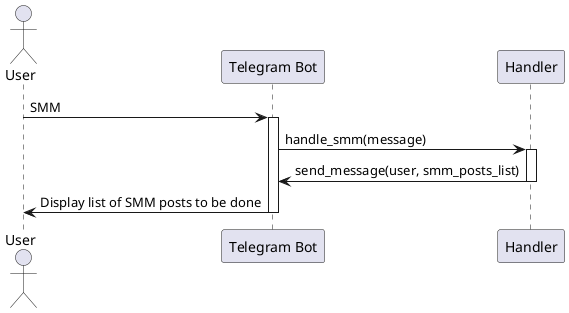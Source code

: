 @startuml
actor User
participant "Telegram Bot" as Bot
participant "Handler" as SMMHandler

User -> Bot: SMM
activate Bot
Bot -> SMMHandler: handle_smm(message)
activate SMMHandler
SMMHandler -> Bot: send_message(user, smm_posts_list)
deactivate SMMHandler
Bot -> User: Display list of SMM posts to be done
deactivate Bot
@enduml
